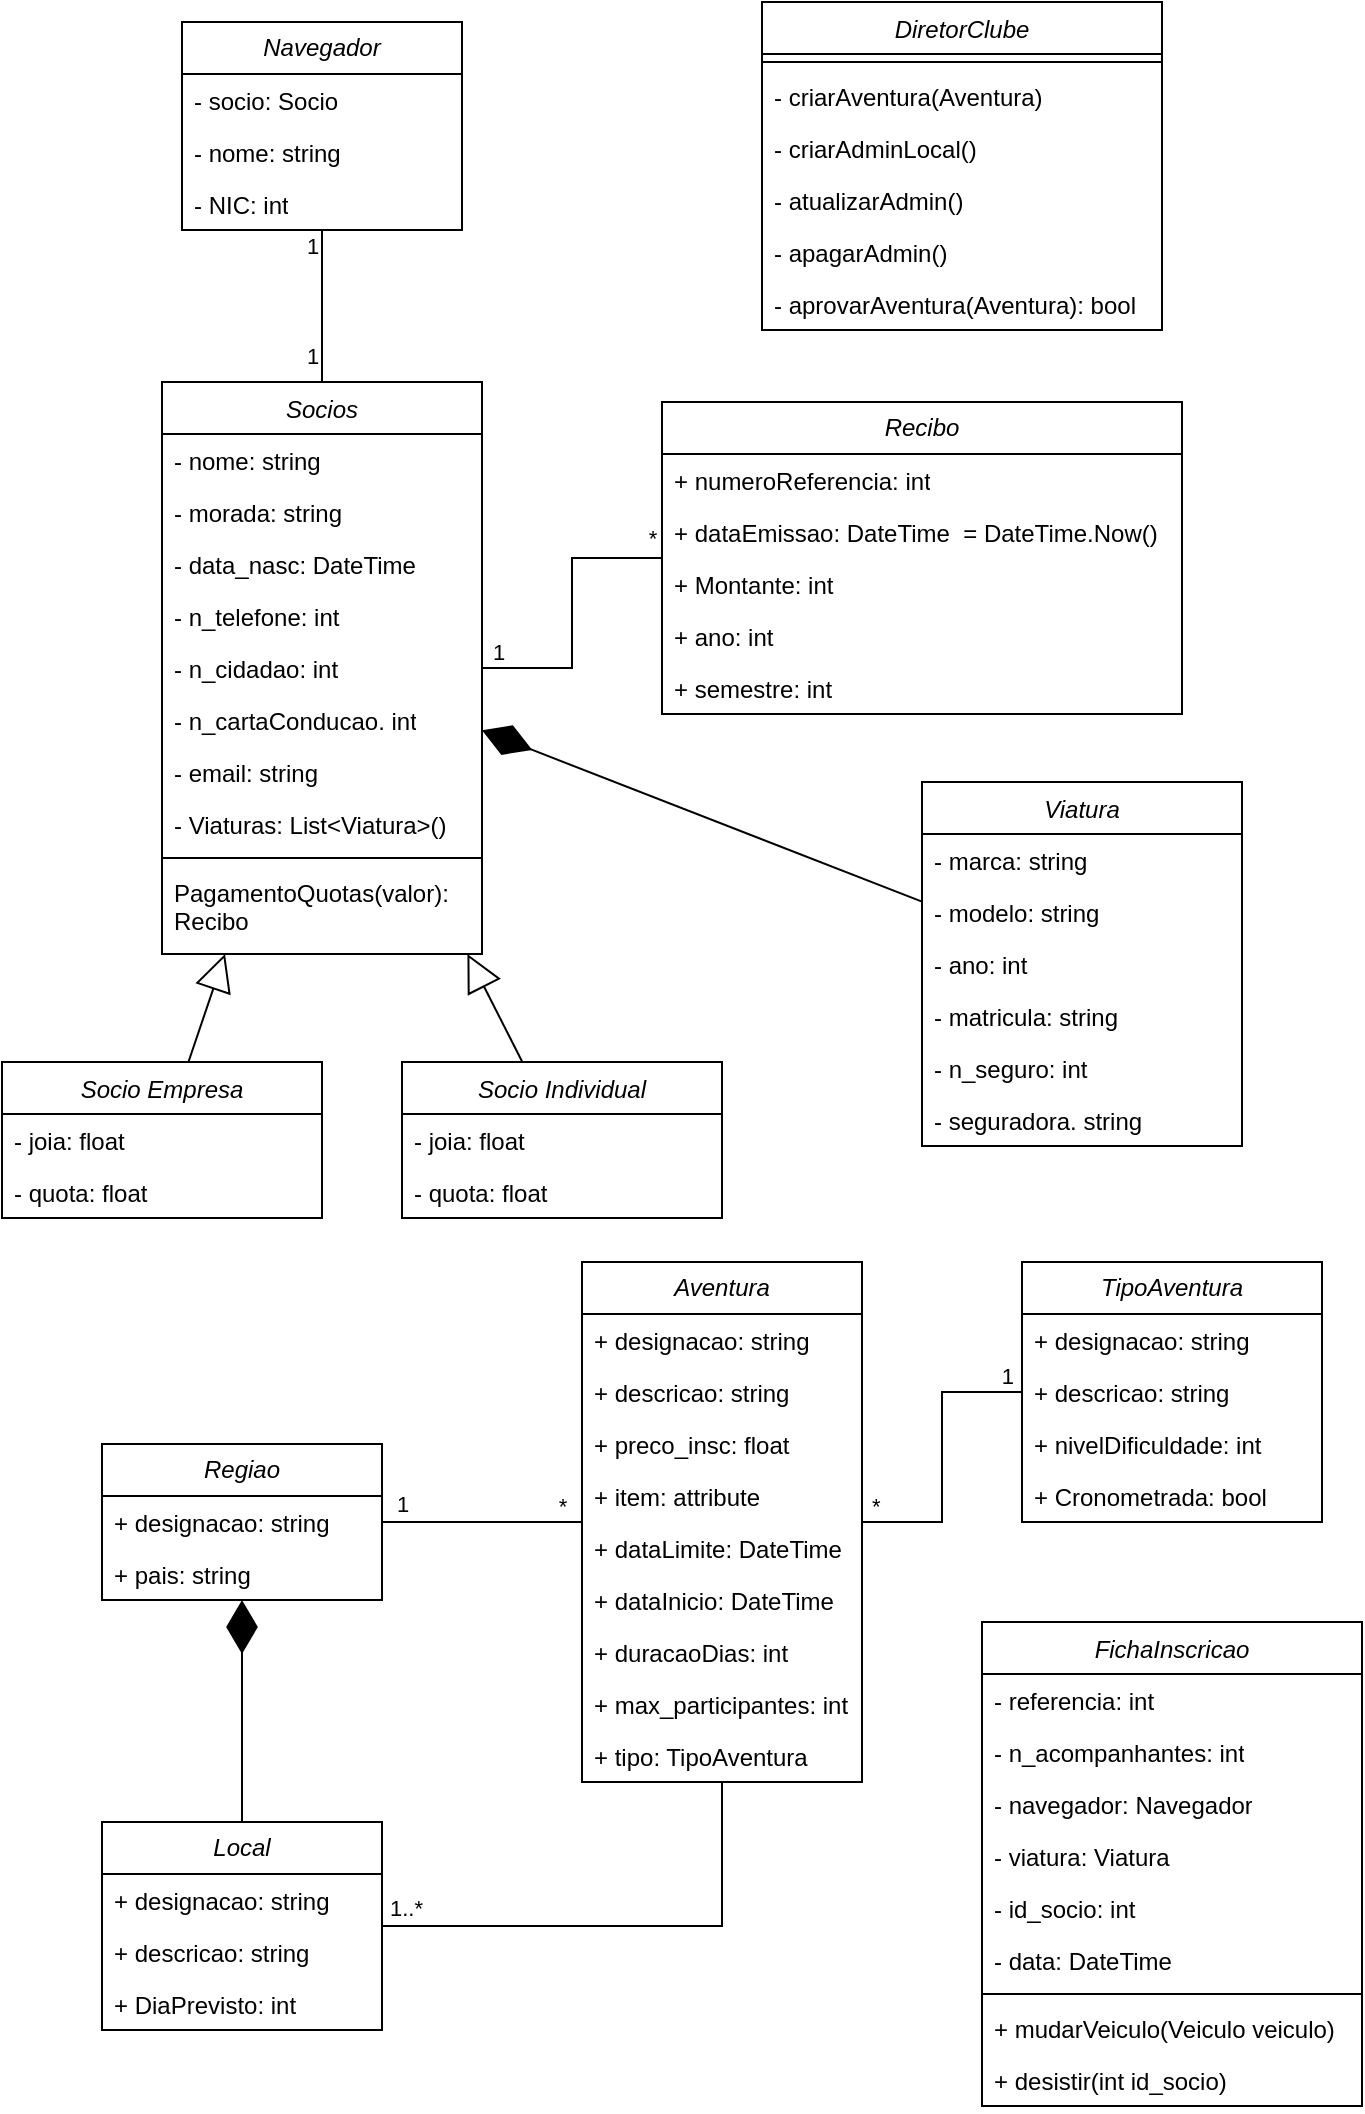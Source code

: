 <mxfile version="21.8.2" type="device">
  <diagram id="C5RBs43oDa-KdzZeNtuy" name="Page-1">
    <mxGraphModel dx="2029" dy="1051" grid="1" gridSize="10" guides="1" tooltips="1" connect="1" arrows="1" fold="1" page="1" pageScale="1" pageWidth="827" pageHeight="1169" math="0" shadow="0">
      <root>
        <mxCell id="WIyWlLk6GJQsqaUBKTNV-0" />
        <mxCell id="WIyWlLk6GJQsqaUBKTNV-1" parent="WIyWlLk6GJQsqaUBKTNV-0" />
        <mxCell id="WDd0nakwviI3pgS1mrcK-0" value="Socios" style="swimlane;fontStyle=2;align=center;verticalAlign=top;childLayout=stackLayout;horizontal=1;startSize=26;horizontalStack=0;resizeParent=1;resizeLast=0;collapsible=1;marginBottom=0;rounded=0;shadow=0;strokeWidth=1;" vertex="1" parent="WIyWlLk6GJQsqaUBKTNV-1">
          <mxGeometry x="140" y="210" width="160" height="286" as="geometry">
            <mxRectangle x="230" y="140" width="160" height="26" as="alternateBounds" />
          </mxGeometry>
        </mxCell>
        <mxCell id="WDd0nakwviI3pgS1mrcK-1" value="- nome: string" style="text;align=left;verticalAlign=top;spacingLeft=4;spacingRight=4;overflow=hidden;rotatable=0;points=[[0,0.5],[1,0.5]];portConstraint=eastwest;" vertex="1" parent="WDd0nakwviI3pgS1mrcK-0">
          <mxGeometry y="26" width="160" height="26" as="geometry" />
        </mxCell>
        <mxCell id="WDd0nakwviI3pgS1mrcK-2" value="- morada: string" style="text;align=left;verticalAlign=top;spacingLeft=4;spacingRight=4;overflow=hidden;rotatable=0;points=[[0,0.5],[1,0.5]];portConstraint=eastwest;rounded=0;shadow=0;html=0;" vertex="1" parent="WDd0nakwviI3pgS1mrcK-0">
          <mxGeometry y="52" width="160" height="26" as="geometry" />
        </mxCell>
        <mxCell id="WDd0nakwviI3pgS1mrcK-3" value="- data_nasc: DateTime" style="text;align=left;verticalAlign=top;spacingLeft=4;spacingRight=4;overflow=hidden;rotatable=0;points=[[0,0.5],[1,0.5]];portConstraint=eastwest;rounded=0;shadow=0;html=0;" vertex="1" parent="WDd0nakwviI3pgS1mrcK-0">
          <mxGeometry y="78" width="160" height="26" as="geometry" />
        </mxCell>
        <mxCell id="WDd0nakwviI3pgS1mrcK-6" value="- n_telefone: int" style="text;strokeColor=none;fillColor=none;align=left;verticalAlign=top;spacingLeft=4;spacingRight=4;overflow=hidden;rotatable=0;points=[[0,0.5],[1,0.5]];portConstraint=eastwest;whiteSpace=wrap;html=1;" vertex="1" parent="WDd0nakwviI3pgS1mrcK-0">
          <mxGeometry y="104" width="160" height="26" as="geometry" />
        </mxCell>
        <mxCell id="WDd0nakwviI3pgS1mrcK-7" value="- n_cidadao: int" style="text;strokeColor=none;fillColor=none;align=left;verticalAlign=top;spacingLeft=4;spacingRight=4;overflow=hidden;rotatable=0;points=[[0,0.5],[1,0.5]];portConstraint=eastwest;whiteSpace=wrap;html=1;" vertex="1" parent="WDd0nakwviI3pgS1mrcK-0">
          <mxGeometry y="130" width="160" height="26" as="geometry" />
        </mxCell>
        <mxCell id="WDd0nakwviI3pgS1mrcK-8" value="- n_cartaConducao. int" style="text;strokeColor=none;fillColor=none;align=left;verticalAlign=top;spacingLeft=4;spacingRight=4;overflow=hidden;rotatable=0;points=[[0,0.5],[1,0.5]];portConstraint=eastwest;whiteSpace=wrap;html=1;" vertex="1" parent="WDd0nakwviI3pgS1mrcK-0">
          <mxGeometry y="156" width="160" height="26" as="geometry" />
        </mxCell>
        <mxCell id="WDd0nakwviI3pgS1mrcK-9" value="- email: string" style="text;strokeColor=none;fillColor=none;align=left;verticalAlign=top;spacingLeft=4;spacingRight=4;overflow=hidden;rotatable=0;points=[[0,0.5],[1,0.5]];portConstraint=eastwest;whiteSpace=wrap;html=1;" vertex="1" parent="WDd0nakwviI3pgS1mrcK-0">
          <mxGeometry y="182" width="160" height="26" as="geometry" />
        </mxCell>
        <mxCell id="WDd0nakwviI3pgS1mrcK-47" value="- Viaturas:&amp;nbsp;List&amp;lt;Viatura&amp;gt;()&lt;br&gt;&amp;nbsp;" style="text;strokeColor=none;fillColor=none;align=left;verticalAlign=top;spacingLeft=4;spacingRight=4;overflow=hidden;rotatable=0;points=[[0,0.5],[1,0.5]];portConstraint=eastwest;whiteSpace=wrap;html=1;" vertex="1" parent="WDd0nakwviI3pgS1mrcK-0">
          <mxGeometry y="208" width="160" height="26" as="geometry" />
        </mxCell>
        <mxCell id="WDd0nakwviI3pgS1mrcK-4" value="" style="line;html=1;strokeWidth=1;align=left;verticalAlign=middle;spacingTop=-1;spacingLeft=3;spacingRight=3;rotatable=0;labelPosition=right;points=[];portConstraint=eastwest;" vertex="1" parent="WDd0nakwviI3pgS1mrcK-0">
          <mxGeometry y="234" width="160" height="8" as="geometry" />
        </mxCell>
        <mxCell id="WDd0nakwviI3pgS1mrcK-5" value="PagamentoQuotas(valor): &#xa;Recibo" style="text;align=left;verticalAlign=top;spacingLeft=4;spacingRight=4;overflow=hidden;rotatable=0;points=[[0,0.5],[1,0.5]];portConstraint=eastwest;" vertex="1" parent="WDd0nakwviI3pgS1mrcK-0">
          <mxGeometry y="242" width="160" height="44" as="geometry" />
        </mxCell>
        <mxCell id="WDd0nakwviI3pgS1mrcK-14" value="Socio Empresa" style="swimlane;fontStyle=2;align=center;verticalAlign=top;childLayout=stackLayout;horizontal=1;startSize=26;horizontalStack=0;resizeParent=1;resizeLast=0;collapsible=1;marginBottom=0;rounded=0;shadow=0;strokeWidth=1;" vertex="1" parent="WIyWlLk6GJQsqaUBKTNV-1">
          <mxGeometry x="60" y="550" width="160" height="78" as="geometry">
            <mxRectangle x="230" y="140" width="160" height="26" as="alternateBounds" />
          </mxGeometry>
        </mxCell>
        <mxCell id="WDd0nakwviI3pgS1mrcK-15" value="- joia: float" style="text;align=left;verticalAlign=top;spacingLeft=4;spacingRight=4;overflow=hidden;rotatable=0;points=[[0,0.5],[1,0.5]];portConstraint=eastwest;" vertex="1" parent="WDd0nakwviI3pgS1mrcK-14">
          <mxGeometry y="26" width="160" height="26" as="geometry" />
        </mxCell>
        <mxCell id="WDd0nakwviI3pgS1mrcK-16" value="- quota: float" style="text;align=left;verticalAlign=top;spacingLeft=4;spacingRight=4;overflow=hidden;rotatable=0;points=[[0,0.5],[1,0.5]];portConstraint=eastwest;rounded=0;shadow=0;html=0;" vertex="1" parent="WDd0nakwviI3pgS1mrcK-14">
          <mxGeometry y="52" width="160" height="26" as="geometry" />
        </mxCell>
        <mxCell id="WDd0nakwviI3pgS1mrcK-28" value="Socio Individual" style="swimlane;fontStyle=2;align=center;verticalAlign=top;childLayout=stackLayout;horizontal=1;startSize=26;horizontalStack=0;resizeParent=1;resizeLast=0;collapsible=1;marginBottom=0;rounded=0;shadow=0;strokeWidth=1;" vertex="1" parent="WIyWlLk6GJQsqaUBKTNV-1">
          <mxGeometry x="260" y="550" width="160" height="78" as="geometry">
            <mxRectangle x="230" y="140" width="160" height="26" as="alternateBounds" />
          </mxGeometry>
        </mxCell>
        <mxCell id="WDd0nakwviI3pgS1mrcK-29" value="- joia: float" style="text;align=left;verticalAlign=top;spacingLeft=4;spacingRight=4;overflow=hidden;rotatable=0;points=[[0,0.5],[1,0.5]];portConstraint=eastwest;" vertex="1" parent="WDd0nakwviI3pgS1mrcK-28">
          <mxGeometry y="26" width="160" height="26" as="geometry" />
        </mxCell>
        <mxCell id="WDd0nakwviI3pgS1mrcK-30" value="- quota: float" style="text;align=left;verticalAlign=top;spacingLeft=4;spacingRight=4;overflow=hidden;rotatable=0;points=[[0,0.5],[1,0.5]];portConstraint=eastwest;rounded=0;shadow=0;html=0;" vertex="1" parent="WDd0nakwviI3pgS1mrcK-28">
          <mxGeometry y="52" width="160" height="26" as="geometry" />
        </mxCell>
        <mxCell id="WDd0nakwviI3pgS1mrcK-31" value="" style="endArrow=block;endSize=16;endFill=0;html=1;rounded=0;" edge="1" parent="WIyWlLk6GJQsqaUBKTNV-1" source="WDd0nakwviI3pgS1mrcK-14" target="WDd0nakwviI3pgS1mrcK-0">
          <mxGeometry width="160" relative="1" as="geometry">
            <mxPoint x="10" y="430" as="sourcePoint" />
            <mxPoint x="170" y="430" as="targetPoint" />
          </mxGeometry>
        </mxCell>
        <mxCell id="WDd0nakwviI3pgS1mrcK-33" value="" style="endArrow=block;endSize=16;endFill=0;html=1;rounded=0;" edge="1" parent="WIyWlLk6GJQsqaUBKTNV-1" source="WDd0nakwviI3pgS1mrcK-28" target="WDd0nakwviI3pgS1mrcK-0">
          <mxGeometry width="160" relative="1" as="geometry">
            <mxPoint x="370" y="420" as="sourcePoint" />
            <mxPoint x="530" y="420" as="targetPoint" />
          </mxGeometry>
        </mxCell>
        <mxCell id="WDd0nakwviI3pgS1mrcK-35" value="&lt;i&gt;Recibo&lt;/i&gt;" style="swimlane;fontStyle=0;childLayout=stackLayout;horizontal=1;startSize=26;fillColor=none;horizontalStack=0;resizeParent=1;resizeParentMax=0;resizeLast=0;collapsible=1;marginBottom=0;whiteSpace=wrap;html=1;" vertex="1" parent="WIyWlLk6GJQsqaUBKTNV-1">
          <mxGeometry x="390" y="220" width="260" height="156" as="geometry" />
        </mxCell>
        <mxCell id="WDd0nakwviI3pgS1mrcK-36" value="+ numeroReferencia: int" style="text;strokeColor=none;fillColor=none;align=left;verticalAlign=top;spacingLeft=4;spacingRight=4;overflow=hidden;rotatable=0;points=[[0,0.5],[1,0.5]];portConstraint=eastwest;whiteSpace=wrap;html=1;" vertex="1" parent="WDd0nakwviI3pgS1mrcK-35">
          <mxGeometry y="26" width="260" height="26" as="geometry" />
        </mxCell>
        <mxCell id="WDd0nakwviI3pgS1mrcK-37" value="+ dataEmissao: DateTime&amp;nbsp;&amp;nbsp;= DateTime.Now()" style="text;strokeColor=none;fillColor=none;align=left;verticalAlign=top;spacingLeft=4;spacingRight=4;overflow=hidden;rotatable=0;points=[[0,0.5],[1,0.5]];portConstraint=eastwest;whiteSpace=wrap;html=1;" vertex="1" parent="WDd0nakwviI3pgS1mrcK-35">
          <mxGeometry y="52" width="260" height="26" as="geometry" />
        </mxCell>
        <mxCell id="WDd0nakwviI3pgS1mrcK-38" value="+ Montante: int" style="text;strokeColor=none;fillColor=none;align=left;verticalAlign=top;spacingLeft=4;spacingRight=4;overflow=hidden;rotatable=0;points=[[0,0.5],[1,0.5]];portConstraint=eastwest;whiteSpace=wrap;html=1;" vertex="1" parent="WDd0nakwviI3pgS1mrcK-35">
          <mxGeometry y="78" width="260" height="26" as="geometry" />
        </mxCell>
        <mxCell id="WDd0nakwviI3pgS1mrcK-40" value="+ ano: int" style="text;strokeColor=none;fillColor=none;align=left;verticalAlign=top;spacingLeft=4;spacingRight=4;overflow=hidden;rotatable=0;points=[[0,0.5],[1,0.5]];portConstraint=eastwest;whiteSpace=wrap;html=1;" vertex="1" parent="WDd0nakwviI3pgS1mrcK-35">
          <mxGeometry y="104" width="260" height="26" as="geometry" />
        </mxCell>
        <mxCell id="WDd0nakwviI3pgS1mrcK-39" value="+ semestre: int" style="text;strokeColor=none;fillColor=none;align=left;verticalAlign=top;spacingLeft=4;spacingRight=4;overflow=hidden;rotatable=0;points=[[0,0.5],[1,0.5]];portConstraint=eastwest;whiteSpace=wrap;html=1;" vertex="1" parent="WDd0nakwviI3pgS1mrcK-35">
          <mxGeometry y="130" width="260" height="26" as="geometry" />
        </mxCell>
        <mxCell id="WDd0nakwviI3pgS1mrcK-42" value="" style="endArrow=none;html=1;edgeStyle=orthogonalEdgeStyle;rounded=0;" edge="1" parent="WIyWlLk6GJQsqaUBKTNV-1" source="WDd0nakwviI3pgS1mrcK-0" target="WDd0nakwviI3pgS1mrcK-35">
          <mxGeometry relative="1" as="geometry">
            <mxPoint x="430" y="610" as="sourcePoint" />
            <mxPoint x="590" y="610" as="targetPoint" />
          </mxGeometry>
        </mxCell>
        <mxCell id="WDd0nakwviI3pgS1mrcK-45" value="1" style="edgeLabel;html=1;align=center;verticalAlign=middle;resizable=0;points=[];" vertex="1" connectable="0" parent="WDd0nakwviI3pgS1mrcK-42">
          <mxGeometry x="-0.89" relative="1" as="geometry">
            <mxPoint y="-8" as="offset" />
          </mxGeometry>
        </mxCell>
        <mxCell id="WDd0nakwviI3pgS1mrcK-46" value="*" style="edgeLabel;html=1;align=center;verticalAlign=middle;resizable=0;points=[];" vertex="1" connectable="0" parent="WDd0nakwviI3pgS1mrcK-42">
          <mxGeometry x="0.925" y="2" relative="1" as="geometry">
            <mxPoint y="-8" as="offset" />
          </mxGeometry>
        </mxCell>
        <mxCell id="WDd0nakwviI3pgS1mrcK-48" value="Viatura" style="swimlane;fontStyle=2;align=center;verticalAlign=top;childLayout=stackLayout;horizontal=1;startSize=26;horizontalStack=0;resizeParent=1;resizeLast=0;collapsible=1;marginBottom=0;rounded=0;shadow=0;strokeWidth=1;" vertex="1" parent="WIyWlLk6GJQsqaUBKTNV-1">
          <mxGeometry x="520" y="410" width="160" height="182" as="geometry">
            <mxRectangle x="230" y="140" width="160" height="26" as="alternateBounds" />
          </mxGeometry>
        </mxCell>
        <mxCell id="WDd0nakwviI3pgS1mrcK-49" value="- marca: string" style="text;align=left;verticalAlign=top;spacingLeft=4;spacingRight=4;overflow=hidden;rotatable=0;points=[[0,0.5],[1,0.5]];portConstraint=eastwest;" vertex="1" parent="WDd0nakwviI3pgS1mrcK-48">
          <mxGeometry y="26" width="160" height="26" as="geometry" />
        </mxCell>
        <mxCell id="WDd0nakwviI3pgS1mrcK-50" value="- modelo: string" style="text;align=left;verticalAlign=top;spacingLeft=4;spacingRight=4;overflow=hidden;rotatable=0;points=[[0,0.5],[1,0.5]];portConstraint=eastwest;rounded=0;shadow=0;html=0;" vertex="1" parent="WDd0nakwviI3pgS1mrcK-48">
          <mxGeometry y="52" width="160" height="26" as="geometry" />
        </mxCell>
        <mxCell id="WDd0nakwviI3pgS1mrcK-54" value="- ano: int" style="text;strokeColor=none;fillColor=none;align=left;verticalAlign=top;spacingLeft=4;spacingRight=4;overflow=hidden;rotatable=0;points=[[0,0.5],[1,0.5]];portConstraint=eastwest;whiteSpace=wrap;html=1;" vertex="1" parent="WDd0nakwviI3pgS1mrcK-48">
          <mxGeometry y="78" width="160" height="26" as="geometry" />
        </mxCell>
        <mxCell id="WDd0nakwviI3pgS1mrcK-55" value="- matricula: string" style="text;strokeColor=none;fillColor=none;align=left;verticalAlign=top;spacingLeft=4;spacingRight=4;overflow=hidden;rotatable=0;points=[[0,0.5],[1,0.5]];portConstraint=eastwest;whiteSpace=wrap;html=1;" vertex="1" parent="WDd0nakwviI3pgS1mrcK-48">
          <mxGeometry y="104" width="160" height="26" as="geometry" />
        </mxCell>
        <mxCell id="WDd0nakwviI3pgS1mrcK-56" value="- n_seguro: int" style="text;strokeColor=none;fillColor=none;align=left;verticalAlign=top;spacingLeft=4;spacingRight=4;overflow=hidden;rotatable=0;points=[[0,0.5],[1,0.5]];portConstraint=eastwest;whiteSpace=wrap;html=1;" vertex="1" parent="WDd0nakwviI3pgS1mrcK-48">
          <mxGeometry y="130" width="160" height="26" as="geometry" />
        </mxCell>
        <mxCell id="WDd0nakwviI3pgS1mrcK-57" value="- seguradora. string" style="text;strokeColor=none;fillColor=none;align=left;verticalAlign=top;spacingLeft=4;spacingRight=4;overflow=hidden;rotatable=0;points=[[0,0.5],[1,0.5]];portConstraint=eastwest;whiteSpace=wrap;html=1;" vertex="1" parent="WDd0nakwviI3pgS1mrcK-48">
          <mxGeometry y="156" width="160" height="26" as="geometry" />
        </mxCell>
        <mxCell id="WDd0nakwviI3pgS1mrcK-53" value="" style="endArrow=diamondThin;endFill=1;endSize=24;html=1;rounded=0;" edge="1" parent="WIyWlLk6GJQsqaUBKTNV-1" source="WDd0nakwviI3pgS1mrcK-48" target="WDd0nakwviI3pgS1mrcK-0">
          <mxGeometry width="160" relative="1" as="geometry">
            <mxPoint x="500" y="680" as="sourcePoint" />
            <mxPoint x="660" y="680" as="targetPoint" />
          </mxGeometry>
        </mxCell>
        <mxCell id="WDd0nakwviI3pgS1mrcK-58" value="&lt;i&gt;Aventura&lt;/i&gt;" style="swimlane;fontStyle=0;childLayout=stackLayout;horizontal=1;startSize=26;fillColor=none;horizontalStack=0;resizeParent=1;resizeParentMax=0;resizeLast=0;collapsible=1;marginBottom=0;whiteSpace=wrap;html=1;" vertex="1" parent="WIyWlLk6GJQsqaUBKTNV-1">
          <mxGeometry x="350" y="650" width="140" height="260" as="geometry" />
        </mxCell>
        <mxCell id="WDd0nakwviI3pgS1mrcK-59" value="+ designacao: string" style="text;strokeColor=none;fillColor=none;align=left;verticalAlign=top;spacingLeft=4;spacingRight=4;overflow=hidden;rotatable=0;points=[[0,0.5],[1,0.5]];portConstraint=eastwest;whiteSpace=wrap;html=1;" vertex="1" parent="WDd0nakwviI3pgS1mrcK-58">
          <mxGeometry y="26" width="140" height="26" as="geometry" />
        </mxCell>
        <mxCell id="WDd0nakwviI3pgS1mrcK-60" value="+ descricao: string" style="text;strokeColor=none;fillColor=none;align=left;verticalAlign=top;spacingLeft=4;spacingRight=4;overflow=hidden;rotatable=0;points=[[0,0.5],[1,0.5]];portConstraint=eastwest;whiteSpace=wrap;html=1;" vertex="1" parent="WDd0nakwviI3pgS1mrcK-58">
          <mxGeometry y="52" width="140" height="26" as="geometry" />
        </mxCell>
        <mxCell id="WDd0nakwviI3pgS1mrcK-61" value="+ preco_insc: float" style="text;strokeColor=none;fillColor=none;align=left;verticalAlign=top;spacingLeft=4;spacingRight=4;overflow=hidden;rotatable=0;points=[[0,0.5],[1,0.5]];portConstraint=eastwest;whiteSpace=wrap;html=1;" vertex="1" parent="WDd0nakwviI3pgS1mrcK-58">
          <mxGeometry y="78" width="140" height="26" as="geometry" />
        </mxCell>
        <mxCell id="WDd0nakwviI3pgS1mrcK-62" value="+ item: attribute" style="text;strokeColor=none;fillColor=none;align=left;verticalAlign=top;spacingLeft=4;spacingRight=4;overflow=hidden;rotatable=0;points=[[0,0.5],[1,0.5]];portConstraint=eastwest;whiteSpace=wrap;html=1;" vertex="1" parent="WDd0nakwviI3pgS1mrcK-58">
          <mxGeometry y="104" width="140" height="26" as="geometry" />
        </mxCell>
        <mxCell id="WDd0nakwviI3pgS1mrcK-63" value="+ dataLimite: DateTime" style="text;strokeColor=none;fillColor=none;align=left;verticalAlign=top;spacingLeft=4;spacingRight=4;overflow=hidden;rotatable=0;points=[[0,0.5],[1,0.5]];portConstraint=eastwest;whiteSpace=wrap;html=1;" vertex="1" parent="WDd0nakwviI3pgS1mrcK-58">
          <mxGeometry y="130" width="140" height="26" as="geometry" />
        </mxCell>
        <mxCell id="WDd0nakwviI3pgS1mrcK-64" value="+ dataInicio: DateTime" style="text;strokeColor=none;fillColor=none;align=left;verticalAlign=top;spacingLeft=4;spacingRight=4;overflow=hidden;rotatable=0;points=[[0,0.5],[1,0.5]];portConstraint=eastwest;whiteSpace=wrap;html=1;" vertex="1" parent="WDd0nakwviI3pgS1mrcK-58">
          <mxGeometry y="156" width="140" height="26" as="geometry" />
        </mxCell>
        <mxCell id="WDd0nakwviI3pgS1mrcK-65" value="+ duracaoDias: int&amp;nbsp;" style="text;strokeColor=none;fillColor=none;align=left;verticalAlign=top;spacingLeft=4;spacingRight=4;overflow=hidden;rotatable=0;points=[[0,0.5],[1,0.5]];portConstraint=eastwest;whiteSpace=wrap;html=1;" vertex="1" parent="WDd0nakwviI3pgS1mrcK-58">
          <mxGeometry y="182" width="140" height="26" as="geometry" />
        </mxCell>
        <mxCell id="WDd0nakwviI3pgS1mrcK-66" value="+ max_participantes: int" style="text;strokeColor=none;fillColor=none;align=left;verticalAlign=top;spacingLeft=4;spacingRight=4;overflow=hidden;rotatable=0;points=[[0,0.5],[1,0.5]];portConstraint=eastwest;whiteSpace=wrap;html=1;" vertex="1" parent="WDd0nakwviI3pgS1mrcK-58">
          <mxGeometry y="208" width="140" height="26" as="geometry" />
        </mxCell>
        <mxCell id="WDd0nakwviI3pgS1mrcK-67" value="+ tipo: TipoAventura" style="text;strokeColor=none;fillColor=none;align=left;verticalAlign=top;spacingLeft=4;spacingRight=4;overflow=hidden;rotatable=0;points=[[0,0.5],[1,0.5]];portConstraint=eastwest;whiteSpace=wrap;html=1;" vertex="1" parent="WDd0nakwviI3pgS1mrcK-58">
          <mxGeometry y="234" width="140" height="26" as="geometry" />
        </mxCell>
        <mxCell id="WDd0nakwviI3pgS1mrcK-68" value="&lt;i&gt;TipoAventura&lt;/i&gt;" style="swimlane;fontStyle=0;childLayout=stackLayout;horizontal=1;startSize=26;fillColor=none;horizontalStack=0;resizeParent=1;resizeParentMax=0;resizeLast=0;collapsible=1;marginBottom=0;whiteSpace=wrap;html=1;" vertex="1" parent="WIyWlLk6GJQsqaUBKTNV-1">
          <mxGeometry x="570" y="650" width="150" height="130" as="geometry" />
        </mxCell>
        <mxCell id="WDd0nakwviI3pgS1mrcK-69" value="+ designacao: string" style="text;strokeColor=none;fillColor=none;align=left;verticalAlign=top;spacingLeft=4;spacingRight=4;overflow=hidden;rotatable=0;points=[[0,0.5],[1,0.5]];portConstraint=eastwest;whiteSpace=wrap;html=1;" vertex="1" parent="WDd0nakwviI3pgS1mrcK-68">
          <mxGeometry y="26" width="150" height="26" as="geometry" />
        </mxCell>
        <mxCell id="WDd0nakwviI3pgS1mrcK-70" value="+ descricao: string" style="text;strokeColor=none;fillColor=none;align=left;verticalAlign=top;spacingLeft=4;spacingRight=4;overflow=hidden;rotatable=0;points=[[0,0.5],[1,0.5]];portConstraint=eastwest;whiteSpace=wrap;html=1;" vertex="1" parent="WDd0nakwviI3pgS1mrcK-68">
          <mxGeometry y="52" width="150" height="26" as="geometry" />
        </mxCell>
        <mxCell id="WDd0nakwviI3pgS1mrcK-71" value="+ nivelDificuldade: int" style="text;strokeColor=none;fillColor=none;align=left;verticalAlign=top;spacingLeft=4;spacingRight=4;overflow=hidden;rotatable=0;points=[[0,0.5],[1,0.5]];portConstraint=eastwest;whiteSpace=wrap;html=1;" vertex="1" parent="WDd0nakwviI3pgS1mrcK-68">
          <mxGeometry y="78" width="150" height="26" as="geometry" />
        </mxCell>
        <mxCell id="WDd0nakwviI3pgS1mrcK-72" value="+ Cronometrada: bool" style="text;strokeColor=none;fillColor=none;align=left;verticalAlign=top;spacingLeft=4;spacingRight=4;overflow=hidden;rotatable=0;points=[[0,0.5],[1,0.5]];portConstraint=eastwest;whiteSpace=wrap;html=1;" vertex="1" parent="WDd0nakwviI3pgS1mrcK-68">
          <mxGeometry y="104" width="150" height="26" as="geometry" />
        </mxCell>
        <mxCell id="WDd0nakwviI3pgS1mrcK-78" value="" style="endArrow=none;html=1;edgeStyle=orthogonalEdgeStyle;rounded=0;" edge="1" parent="WIyWlLk6GJQsqaUBKTNV-1" source="WDd0nakwviI3pgS1mrcK-58" target="WDd0nakwviI3pgS1mrcK-68">
          <mxGeometry relative="1" as="geometry">
            <mxPoint x="470" y="1000" as="sourcePoint" />
            <mxPoint x="630" y="1000" as="targetPoint" />
          </mxGeometry>
        </mxCell>
        <mxCell id="WDd0nakwviI3pgS1mrcK-79" value="*" style="edgeLabel;resizable=0;html=1;align=left;verticalAlign=bottom;" connectable="0" vertex="1" parent="WDd0nakwviI3pgS1mrcK-78">
          <mxGeometry x="-1" relative="1" as="geometry">
            <mxPoint x="3" as="offset" />
          </mxGeometry>
        </mxCell>
        <mxCell id="WDd0nakwviI3pgS1mrcK-80" value="1" style="edgeLabel;resizable=0;html=1;align=right;verticalAlign=bottom;" connectable="0" vertex="1" parent="WDd0nakwviI3pgS1mrcK-78">
          <mxGeometry x="1" relative="1" as="geometry">
            <mxPoint x="-4" as="offset" />
          </mxGeometry>
        </mxCell>
        <mxCell id="WDd0nakwviI3pgS1mrcK-81" value="&lt;i&gt;Regiao&lt;/i&gt;" style="swimlane;fontStyle=0;childLayout=stackLayout;horizontal=1;startSize=26;fillColor=none;horizontalStack=0;resizeParent=1;resizeParentMax=0;resizeLast=0;collapsible=1;marginBottom=0;whiteSpace=wrap;html=1;" vertex="1" parent="WIyWlLk6GJQsqaUBKTNV-1">
          <mxGeometry x="110" y="741" width="140" height="78" as="geometry" />
        </mxCell>
        <mxCell id="WDd0nakwviI3pgS1mrcK-82" value="+ designacao: string" style="text;strokeColor=none;fillColor=none;align=left;verticalAlign=top;spacingLeft=4;spacingRight=4;overflow=hidden;rotatable=0;points=[[0,0.5],[1,0.5]];portConstraint=eastwest;whiteSpace=wrap;html=1;" vertex="1" parent="WDd0nakwviI3pgS1mrcK-81">
          <mxGeometry y="26" width="140" height="26" as="geometry" />
        </mxCell>
        <mxCell id="WDd0nakwviI3pgS1mrcK-83" value="+ pais: string" style="text;strokeColor=none;fillColor=none;align=left;verticalAlign=top;spacingLeft=4;spacingRight=4;overflow=hidden;rotatable=0;points=[[0,0.5],[1,0.5]];portConstraint=eastwest;whiteSpace=wrap;html=1;" vertex="1" parent="WDd0nakwviI3pgS1mrcK-81">
          <mxGeometry y="52" width="140" height="26" as="geometry" />
        </mxCell>
        <mxCell id="WDd0nakwviI3pgS1mrcK-85" value="" style="endArrow=none;html=1;edgeStyle=orthogonalEdgeStyle;rounded=0;" edge="1" parent="WIyWlLk6GJQsqaUBKTNV-1" source="WDd0nakwviI3pgS1mrcK-81" target="WDd0nakwviI3pgS1mrcK-58">
          <mxGeometry relative="1" as="geometry">
            <mxPoint x="200" y="970" as="sourcePoint" />
            <mxPoint x="360" y="970" as="targetPoint" />
          </mxGeometry>
        </mxCell>
        <mxCell id="WDd0nakwviI3pgS1mrcK-88" value="1" style="edgeLabel;html=1;align=center;verticalAlign=middle;resizable=0;points=[];" vertex="1" connectable="0" parent="WDd0nakwviI3pgS1mrcK-85">
          <mxGeometry x="-0.81" y="1" relative="1" as="geometry">
            <mxPoint y="-8" as="offset" />
          </mxGeometry>
        </mxCell>
        <mxCell id="WDd0nakwviI3pgS1mrcK-89" value="*" style="edgeLabel;html=1;align=center;verticalAlign=middle;resizable=0;points=[];" vertex="1" connectable="0" parent="WDd0nakwviI3pgS1mrcK-85">
          <mxGeometry x="0.74" y="2" relative="1" as="geometry">
            <mxPoint x="3" y="-6" as="offset" />
          </mxGeometry>
        </mxCell>
        <mxCell id="WDd0nakwviI3pgS1mrcK-90" value="&lt;i&gt;Local&lt;/i&gt;" style="swimlane;fontStyle=0;childLayout=stackLayout;horizontal=1;startSize=26;fillColor=none;horizontalStack=0;resizeParent=1;resizeParentMax=0;resizeLast=0;collapsible=1;marginBottom=0;whiteSpace=wrap;html=1;" vertex="1" parent="WIyWlLk6GJQsqaUBKTNV-1">
          <mxGeometry x="110" y="930" width="140" height="104" as="geometry" />
        </mxCell>
        <mxCell id="WDd0nakwviI3pgS1mrcK-91" value="+ designacao: string" style="text;strokeColor=none;fillColor=none;align=left;verticalAlign=top;spacingLeft=4;spacingRight=4;overflow=hidden;rotatable=0;points=[[0,0.5],[1,0.5]];portConstraint=eastwest;whiteSpace=wrap;html=1;" vertex="1" parent="WDd0nakwviI3pgS1mrcK-90">
          <mxGeometry y="26" width="140" height="26" as="geometry" />
        </mxCell>
        <mxCell id="WDd0nakwviI3pgS1mrcK-92" value="+ descricao: string" style="text;strokeColor=none;fillColor=none;align=left;verticalAlign=top;spacingLeft=4;spacingRight=4;overflow=hidden;rotatable=0;points=[[0,0.5],[1,0.5]];portConstraint=eastwest;whiteSpace=wrap;html=1;" vertex="1" parent="WDd0nakwviI3pgS1mrcK-90">
          <mxGeometry y="52" width="140" height="26" as="geometry" />
        </mxCell>
        <mxCell id="WDd0nakwviI3pgS1mrcK-100" value="+ DiaPrevisto: int" style="text;strokeColor=none;fillColor=none;align=left;verticalAlign=top;spacingLeft=4;spacingRight=4;overflow=hidden;rotatable=0;points=[[0,0.5],[1,0.5]];portConstraint=eastwest;whiteSpace=wrap;html=1;" vertex="1" parent="WDd0nakwviI3pgS1mrcK-90">
          <mxGeometry y="78" width="140" height="26" as="geometry" />
        </mxCell>
        <mxCell id="WDd0nakwviI3pgS1mrcK-96" value="" style="endArrow=none;html=1;edgeStyle=orthogonalEdgeStyle;rounded=0;" edge="1" parent="WIyWlLk6GJQsqaUBKTNV-1" source="WDd0nakwviI3pgS1mrcK-90" target="WDd0nakwviI3pgS1mrcK-58">
          <mxGeometry relative="1" as="geometry">
            <mxPoint x="400" y="1000" as="sourcePoint" />
            <mxPoint x="560" y="1000" as="targetPoint" />
          </mxGeometry>
        </mxCell>
        <mxCell id="WDd0nakwviI3pgS1mrcK-97" value="1..*" style="edgeLabel;resizable=0;html=1;align=left;verticalAlign=bottom;" connectable="0" vertex="1" parent="WDd0nakwviI3pgS1mrcK-96">
          <mxGeometry x="-1" relative="1" as="geometry">
            <mxPoint x="2" y="-1" as="offset" />
          </mxGeometry>
        </mxCell>
        <mxCell id="WDd0nakwviI3pgS1mrcK-99" value="" style="endArrow=diamondThin;endFill=1;endSize=24;html=1;rounded=0;" edge="1" parent="WIyWlLk6GJQsqaUBKTNV-1" source="WDd0nakwviI3pgS1mrcK-90" target="WDd0nakwviI3pgS1mrcK-81">
          <mxGeometry width="160" relative="1" as="geometry">
            <mxPoint x="50" y="880" as="sourcePoint" />
            <mxPoint x="210" y="880" as="targetPoint" />
          </mxGeometry>
        </mxCell>
        <mxCell id="WDd0nakwviI3pgS1mrcK-106" value="&lt;i&gt;Navegador&lt;/i&gt;" style="swimlane;fontStyle=0;childLayout=stackLayout;horizontal=1;startSize=26;fillColor=none;horizontalStack=0;resizeParent=1;resizeParentMax=0;resizeLast=0;collapsible=1;marginBottom=0;whiteSpace=wrap;html=1;" vertex="1" parent="WIyWlLk6GJQsqaUBKTNV-1">
          <mxGeometry x="150" y="30" width="140" height="104" as="geometry" />
        </mxCell>
        <mxCell id="WDd0nakwviI3pgS1mrcK-107" value="- socio: Socio" style="text;strokeColor=none;fillColor=none;align=left;verticalAlign=top;spacingLeft=4;spacingRight=4;overflow=hidden;rotatable=0;points=[[0,0.5],[1,0.5]];portConstraint=eastwest;whiteSpace=wrap;html=1;" vertex="1" parent="WDd0nakwviI3pgS1mrcK-106">
          <mxGeometry y="26" width="140" height="26" as="geometry" />
        </mxCell>
        <mxCell id="WDd0nakwviI3pgS1mrcK-108" value="- nome: string" style="text;strokeColor=none;fillColor=none;align=left;verticalAlign=top;spacingLeft=4;spacingRight=4;overflow=hidden;rotatable=0;points=[[0,0.5],[1,0.5]];portConstraint=eastwest;whiteSpace=wrap;html=1;" vertex="1" parent="WDd0nakwviI3pgS1mrcK-106">
          <mxGeometry y="52" width="140" height="26" as="geometry" />
        </mxCell>
        <mxCell id="WDd0nakwviI3pgS1mrcK-109" value="- NIC: int" style="text;strokeColor=none;fillColor=none;align=left;verticalAlign=top;spacingLeft=4;spacingRight=4;overflow=hidden;rotatable=0;points=[[0,0.5],[1,0.5]];portConstraint=eastwest;whiteSpace=wrap;html=1;" vertex="1" parent="WDd0nakwviI3pgS1mrcK-106">
          <mxGeometry y="78" width="140" height="26" as="geometry" />
        </mxCell>
        <mxCell id="WDd0nakwviI3pgS1mrcK-110" value="" style="endArrow=none;html=1;edgeStyle=orthogonalEdgeStyle;rounded=0;" edge="1" parent="WIyWlLk6GJQsqaUBKTNV-1" source="WDd0nakwviI3pgS1mrcK-0" target="WDd0nakwviI3pgS1mrcK-106">
          <mxGeometry relative="1" as="geometry">
            <mxPoint x="260" y="160" as="sourcePoint" />
            <mxPoint x="360" y="160" as="targetPoint" />
          </mxGeometry>
        </mxCell>
        <mxCell id="WDd0nakwviI3pgS1mrcK-111" value="1" style="edgeLabel;html=1;align=center;verticalAlign=middle;resizable=0;points=[];" vertex="1" connectable="0" parent="WDd0nakwviI3pgS1mrcK-110">
          <mxGeometry x="-0.81" y="1" relative="1" as="geometry">
            <mxPoint x="-4" y="-6" as="offset" />
          </mxGeometry>
        </mxCell>
        <mxCell id="WDd0nakwviI3pgS1mrcK-112" value="1" style="edgeLabel;html=1;align=center;verticalAlign=middle;resizable=0;points=[];" vertex="1" connectable="0" parent="WDd0nakwviI3pgS1mrcK-110">
          <mxGeometry x="0.74" y="2" relative="1" as="geometry">
            <mxPoint x="-3" y="-2" as="offset" />
          </mxGeometry>
        </mxCell>
        <mxCell id="WDd0nakwviI3pgS1mrcK-118" value="&lt;i style=&quot;font-weight: normal;&quot;&gt;FichaInscricao&lt;/i&gt;" style="swimlane;fontStyle=1;align=center;verticalAlign=top;childLayout=stackLayout;horizontal=1;startSize=26;horizontalStack=0;resizeParent=1;resizeParentMax=0;resizeLast=0;collapsible=1;marginBottom=0;whiteSpace=wrap;html=1;" vertex="1" parent="WIyWlLk6GJQsqaUBKTNV-1">
          <mxGeometry x="550" y="830" width="190" height="242" as="geometry" />
        </mxCell>
        <mxCell id="WDd0nakwviI3pgS1mrcK-128" value="- referencia: int" style="text;strokeColor=none;fillColor=none;align=left;verticalAlign=top;spacingLeft=4;spacingRight=4;overflow=hidden;rotatable=0;points=[[0,0.5],[1,0.5]];portConstraint=eastwest;whiteSpace=wrap;html=1;" vertex="1" parent="WDd0nakwviI3pgS1mrcK-118">
          <mxGeometry y="26" width="190" height="26" as="geometry" />
        </mxCell>
        <mxCell id="WDd0nakwviI3pgS1mrcK-133" value="- n_acompanhantes: int" style="text;strokeColor=none;fillColor=none;align=left;verticalAlign=top;spacingLeft=4;spacingRight=4;overflow=hidden;rotatable=0;points=[[0,0.5],[1,0.5]];portConstraint=eastwest;whiteSpace=wrap;html=1;" vertex="1" parent="WDd0nakwviI3pgS1mrcK-118">
          <mxGeometry y="52" width="190" height="26" as="geometry" />
        </mxCell>
        <mxCell id="WDd0nakwviI3pgS1mrcK-132" value="- navegador: Navegador" style="text;strokeColor=none;fillColor=none;align=left;verticalAlign=top;spacingLeft=4;spacingRight=4;overflow=hidden;rotatable=0;points=[[0,0.5],[1,0.5]];portConstraint=eastwest;whiteSpace=wrap;html=1;" vertex="1" parent="WDd0nakwviI3pgS1mrcK-118">
          <mxGeometry y="78" width="190" height="26" as="geometry" />
        </mxCell>
        <mxCell id="WDd0nakwviI3pgS1mrcK-131" value="- viatura: Viatura" style="text;strokeColor=none;fillColor=none;align=left;verticalAlign=top;spacingLeft=4;spacingRight=4;overflow=hidden;rotatable=0;points=[[0,0.5],[1,0.5]];portConstraint=eastwest;whiteSpace=wrap;html=1;" vertex="1" parent="WDd0nakwviI3pgS1mrcK-118">
          <mxGeometry y="104" width="190" height="26" as="geometry" />
        </mxCell>
        <mxCell id="WDd0nakwviI3pgS1mrcK-130" value="- id_socio: int" style="text;strokeColor=none;fillColor=none;align=left;verticalAlign=top;spacingLeft=4;spacingRight=4;overflow=hidden;rotatable=0;points=[[0,0.5],[1,0.5]];portConstraint=eastwest;whiteSpace=wrap;html=1;" vertex="1" parent="WDd0nakwviI3pgS1mrcK-118">
          <mxGeometry y="130" width="190" height="26" as="geometry" />
        </mxCell>
        <mxCell id="WDd0nakwviI3pgS1mrcK-129" value="- data: DateTime" style="text;strokeColor=none;fillColor=none;align=left;verticalAlign=top;spacingLeft=4;spacingRight=4;overflow=hidden;rotatable=0;points=[[0,0.5],[1,0.5]];portConstraint=eastwest;whiteSpace=wrap;html=1;" vertex="1" parent="WDd0nakwviI3pgS1mrcK-118">
          <mxGeometry y="156" width="190" height="26" as="geometry" />
        </mxCell>
        <mxCell id="WDd0nakwviI3pgS1mrcK-120" value="" style="line;strokeWidth=1;fillColor=none;align=left;verticalAlign=middle;spacingTop=-1;spacingLeft=3;spacingRight=3;rotatable=0;labelPosition=right;points=[];portConstraint=eastwest;strokeColor=inherit;" vertex="1" parent="WDd0nakwviI3pgS1mrcK-118">
          <mxGeometry y="182" width="190" height="8" as="geometry" />
        </mxCell>
        <mxCell id="WDd0nakwviI3pgS1mrcK-121" value="+ mudarVeiculo(Veiculo veiculo)" style="text;strokeColor=none;fillColor=none;align=left;verticalAlign=top;spacingLeft=4;spacingRight=4;overflow=hidden;rotatable=0;points=[[0,0.5],[1,0.5]];portConstraint=eastwest;whiteSpace=wrap;html=1;" vertex="1" parent="WDd0nakwviI3pgS1mrcK-118">
          <mxGeometry y="190" width="190" height="26" as="geometry" />
        </mxCell>
        <mxCell id="WDd0nakwviI3pgS1mrcK-134" value="+ desistir(int id_socio)" style="text;strokeColor=none;fillColor=none;align=left;verticalAlign=top;spacingLeft=4;spacingRight=4;overflow=hidden;rotatable=0;points=[[0,0.5],[1,0.5]];portConstraint=eastwest;whiteSpace=wrap;html=1;" vertex="1" parent="WDd0nakwviI3pgS1mrcK-118">
          <mxGeometry y="216" width="190" height="26" as="geometry" />
        </mxCell>
        <mxCell id="WDd0nakwviI3pgS1mrcK-135" value="&lt;i style=&quot;font-weight: normal;&quot;&gt;DiretorClube&lt;/i&gt;" style="swimlane;fontStyle=1;align=center;verticalAlign=top;childLayout=stackLayout;horizontal=1;startSize=26;horizontalStack=0;resizeParent=1;resizeParentMax=0;resizeLast=0;collapsible=1;marginBottom=0;whiteSpace=wrap;html=1;" vertex="1" parent="WIyWlLk6GJQsqaUBKTNV-1">
          <mxGeometry x="440" y="20" width="200" height="164" as="geometry" />
        </mxCell>
        <mxCell id="WDd0nakwviI3pgS1mrcK-137" value="" style="line;strokeWidth=1;fillColor=none;align=left;verticalAlign=middle;spacingTop=-1;spacingLeft=3;spacingRight=3;rotatable=0;labelPosition=right;points=[];portConstraint=eastwest;strokeColor=inherit;" vertex="1" parent="WDd0nakwviI3pgS1mrcK-135">
          <mxGeometry y="26" width="200" height="8" as="geometry" />
        </mxCell>
        <mxCell id="WDd0nakwviI3pgS1mrcK-138" value="- criarAventura(Aventura)" style="text;strokeColor=none;fillColor=none;align=left;verticalAlign=top;spacingLeft=4;spacingRight=4;overflow=hidden;rotatable=0;points=[[0,0.5],[1,0.5]];portConstraint=eastwest;whiteSpace=wrap;html=1;" vertex="1" parent="WDd0nakwviI3pgS1mrcK-135">
          <mxGeometry y="34" width="200" height="26" as="geometry" />
        </mxCell>
        <mxCell id="WDd0nakwviI3pgS1mrcK-139" value="- criarAdminLocal()" style="text;strokeColor=none;fillColor=none;align=left;verticalAlign=top;spacingLeft=4;spacingRight=4;overflow=hidden;rotatable=0;points=[[0,0.5],[1,0.5]];portConstraint=eastwest;whiteSpace=wrap;html=1;" vertex="1" parent="WDd0nakwviI3pgS1mrcK-135">
          <mxGeometry y="60" width="200" height="26" as="geometry" />
        </mxCell>
        <mxCell id="WDd0nakwviI3pgS1mrcK-140" value="- atualizarAdmin()" style="text;strokeColor=none;fillColor=none;align=left;verticalAlign=top;spacingLeft=4;spacingRight=4;overflow=hidden;rotatable=0;points=[[0,0.5],[1,0.5]];portConstraint=eastwest;whiteSpace=wrap;html=1;" vertex="1" parent="WDd0nakwviI3pgS1mrcK-135">
          <mxGeometry y="86" width="200" height="26" as="geometry" />
        </mxCell>
        <mxCell id="WDd0nakwviI3pgS1mrcK-141" value="- apagarAdmin()" style="text;strokeColor=none;fillColor=none;align=left;verticalAlign=top;spacingLeft=4;spacingRight=4;overflow=hidden;rotatable=0;points=[[0,0.5],[1,0.5]];portConstraint=eastwest;whiteSpace=wrap;html=1;" vertex="1" parent="WDd0nakwviI3pgS1mrcK-135">
          <mxGeometry y="112" width="200" height="26" as="geometry" />
        </mxCell>
        <mxCell id="WDd0nakwviI3pgS1mrcK-142" value="- aprovarAventura(Aventura): bool" style="text;strokeColor=none;fillColor=none;align=left;verticalAlign=top;spacingLeft=4;spacingRight=4;overflow=hidden;rotatable=0;points=[[0,0.5],[1,0.5]];portConstraint=eastwest;whiteSpace=wrap;html=1;" vertex="1" parent="WDd0nakwviI3pgS1mrcK-135">
          <mxGeometry y="138" width="200" height="26" as="geometry" />
        </mxCell>
      </root>
    </mxGraphModel>
  </diagram>
</mxfile>
